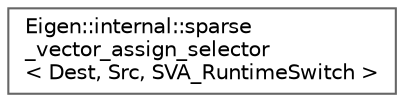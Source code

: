 digraph "Graphical Class Hierarchy"
{
 // LATEX_PDF_SIZE
  bgcolor="transparent";
  edge [fontname=Helvetica,fontsize=10,labelfontname=Helvetica,labelfontsize=10];
  node [fontname=Helvetica,fontsize=10,shape=box,height=0.2,width=0.4];
  rankdir="LR";
  Node0 [id="Node000000",label="Eigen::internal::sparse\l_vector_assign_selector\l\< Dest, Src, SVA_RuntimeSwitch \>",height=0.2,width=0.4,color="grey40", fillcolor="white", style="filled",URL="$structEigen_1_1internal_1_1sparse__vector__assign__selector_3_01Dest_00_01Src_00_01SVA__RuntimeSwitch_01_4.html",tooltip=" "];
}
